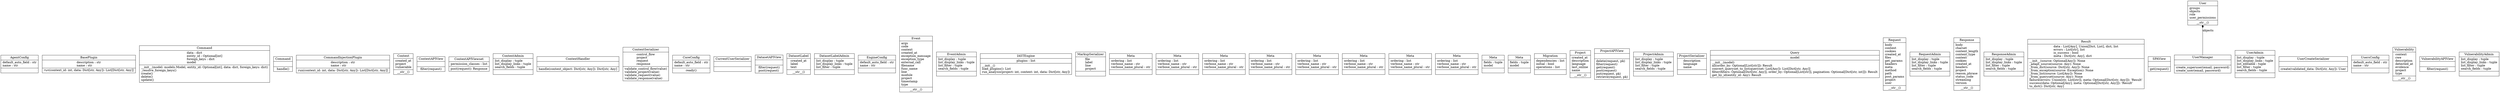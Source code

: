 digraph "classes" {
rankdir=BT
charset="utf-8"
"backend.agent.apps.AgentConfig" [color="black", fontcolor="black", label=<{AgentConfig|default_auto_field : str<br ALIGN="LEFT"/>name : str<br ALIGN="LEFT"/>|}>, shape="record", style="solid"];
"backend.engine.plugins.base.BasePlugin" [color="black", fontcolor="black", label=<{BasePlugin|description : str<br ALIGN="LEFT"/>name : str<br ALIGN="LEFT"/>|<I>run</I>(context_id: int, data: Dict[str, Any]): List[Dict[str, Any]]<br ALIGN="LEFT"/>}>, shape="record", style="solid"];
"backend.core.command.Command" [color="black", fontcolor="black", label=<{Command|data : dict<br ALIGN="LEFT"/>entity_id : Optional[int]<br ALIGN="LEFT"/>foreign_keys : dict<br ALIGN="LEFT"/>model<br ALIGN="LEFT"/>|__init__(model: models.Model, entity_id: Optional[int], data: dict, foreign_keys: dict)<br ALIGN="LEFT"/>_resolve_foreign_keys()<br ALIGN="LEFT"/>create()<br ALIGN="LEFT"/>delete()<br ALIGN="LEFT"/>update()<br ALIGN="LEFT"/>}>, shape="record", style="solid"];
"backend.core.management.commands.init_users.Command" [color="black", fontcolor="black", label=<{Command|<br ALIGN="LEFT"/>|handle()<br ALIGN="LEFT"/>}>, shape="record", style="solid"];
"backend.engine.plugins.cwe77_cmd_exec_plugin.CommandInjectionPlugin" [color="black", fontcolor="black", label=<{CommandInjectionPlugin|description : str<br ALIGN="LEFT"/>name : str<br ALIGN="LEFT"/>|run(context_id: int, data: Dict[str, Any]): List[Dict[str, Any]]<br ALIGN="LEFT"/>}>, shape="record", style="solid"];
"backend.core.models.contexts.Context" [color="black", fontcolor="black", label=<{Context|created_at<br ALIGN="LEFT"/>project<br ALIGN="LEFT"/>vulnerable<br ALIGN="LEFT"/>|__str__()<br ALIGN="LEFT"/>}>, shape="record", style="solid"];
"backend.users.views.context.ContextAPIView" [color="black", fontcolor="black", label=<{ContextAPIView|<br ALIGN="LEFT"/>|filter(request)<br ALIGN="LEFT"/>}>, shape="record", style="solid"];
"backend.agent.views.ContextAPIViewset" [color="black", fontcolor="black", label=<{ContextAPIViewset|permission_classes : list<br ALIGN="LEFT"/>|post(request): Response<br ALIGN="LEFT"/>}>, shape="record", style="solid"];
"backend.core.admin.contexts.ContextAdmin" [color="black", fontcolor="black", label=<{ContextAdmin|list_display : tuple<br ALIGN="LEFT"/>list_display_links : tuple<br ALIGN="LEFT"/>search_fields : tuple<br ALIGN="LEFT"/>|}>, shape="record", style="solid"];
"backend.engine.handler.ContextHandler" [color="black", fontcolor="black", label=<{ContextHandler|<br ALIGN="LEFT"/>|handle(context_object: Dict[str, Any]): Dict[str, Any]<br ALIGN="LEFT"/>}>, shape="record", style="solid"];
"backend.agent.views.ContextSerializer" [color="black", fontcolor="black", label=<{ContextSerializer|control_flow<br ALIGN="LEFT"/>project<br ALIGN="LEFT"/>request<br ALIGN="LEFT"/>response<br ALIGN="LEFT"/>|validate_control_flow(value)<br ALIGN="LEFT"/>validate_project(value)<br ALIGN="LEFT"/>validate_request(value)<br ALIGN="LEFT"/>validate_response(value)<br ALIGN="LEFT"/>}>, shape="record", style="solid"];
"backend.core.apps.CoreConfig" [color="black", fontcolor="black", label=<{CoreConfig|default_auto_field : str<br ALIGN="LEFT"/>name : str<br ALIGN="LEFT"/>|ready()<br ALIGN="LEFT"/>}>, shape="record", style="solid"];
"backend.users.serializers.CurrentUserSerializer" [color="black", fontcolor="black", label=<{CurrentUserSerializer|<br ALIGN="LEFT"/>|}>, shape="record", style="solid"];
"backend.users.views.dataset_label.DatasetAPIView" [color="black", fontcolor="black", label=<{DatasetAPIView|<br ALIGN="LEFT"/>|filter(request)<br ALIGN="LEFT"/>post(request)<br ALIGN="LEFT"/>}>, shape="record", style="solid"];
"backend.core.models.dataset_labels.DatasetLabel" [color="black", fontcolor="black", label=<{DatasetLabel|created_at<br ALIGN="LEFT"/>label<br ALIGN="LEFT"/>text<br ALIGN="LEFT"/>|__str__()<br ALIGN="LEFT"/>}>, shape="record", style="solid"];
"backend.core.admin.dataset_labels.DatasetLabelAdmin" [color="black", fontcolor="black", label=<{DatasetLabelAdmin|list_display : tuple<br ALIGN="LEFT"/>list_display_links : tuple<br ALIGN="LEFT"/>list_filter : tuple<br ALIGN="LEFT"/>|}>, shape="record", style="solid"];
"backend.engine.apps.EngineConfig" [color="black", fontcolor="black", label=<{EngineConfig|default_auto_field : str<br ALIGN="LEFT"/>name : str<br ALIGN="LEFT"/>|}>, shape="record", style="solid"];
"backend.core.models.events.Event" [color="black", fontcolor="black", label=<{Event|args<br ALIGN="LEFT"/>code<br ALIGN="LEFT"/>context<br ALIGN="LEFT"/>created_at<br ALIGN="LEFT"/>exception_message<br ALIGN="LEFT"/>exception_type<br ALIGN="LEFT"/>external_call<br ALIGN="LEFT"/>filename<br ALIGN="LEFT"/>func_name<br ALIGN="LEFT"/>line<br ALIGN="LEFT"/>module<br ALIGN="LEFT"/>project<br ALIGN="LEFT"/>timestamp<br ALIGN="LEFT"/>type<br ALIGN="LEFT"/>|__str__()<br ALIGN="LEFT"/>}>, shape="record", style="solid"];
"backend.core.admin.events.EventAdmin" [color="black", fontcolor="black", label=<{EventAdmin|list_display : tuple<br ALIGN="LEFT"/>list_display_links : tuple<br ALIGN="LEFT"/>list_filter : tuple<br ALIGN="LEFT"/>search_fields : tuple<br ALIGN="LEFT"/>|}>, shape="record", style="solid"];
"backend.engine.engine.IASTEngine" [color="black", fontcolor="black", label=<{IASTEngine|plugins : list<br ALIGN="LEFT"/>|__init__()<br ALIGN="LEFT"/>load_plugins(): List<br ALIGN="LEFT"/>run_analysis(project: int, context: int, data: Dict[str, Any])<br ALIGN="LEFT"/>}>, shape="record", style="solid"];
"backend.users.views.dataset_label.MarkupSerializer" [color="black", fontcolor="black", label=<{MarkupSerializer|file<br ALIGN="LEFT"/>label<br ALIGN="LEFT"/>line<br ALIGN="LEFT"/>project<br ALIGN="LEFT"/>|}>, shape="record", style="solid"];
"backend.core.models.requests.Request.Meta" [color="black", fontcolor="black", label=<{Meta|ordering : list<br ALIGN="LEFT"/>verbose_name : str<br ALIGN="LEFT"/>verbose_name_plural : str<br ALIGN="LEFT"/>|}>, shape="record", style="solid"];
"backend.core.models.events.Event.Meta" [color="black", fontcolor="black", label=<{Meta|ordering : list<br ALIGN="LEFT"/>verbose_name : str<br ALIGN="LEFT"/>verbose_name_plural : str<br ALIGN="LEFT"/>|}>, shape="record", style="solid"];
"backend.core.models.dataset_labels.DatasetLabel.Meta" [color="black", fontcolor="black", label=<{Meta|ordering : list<br ALIGN="LEFT"/>verbose_name : str<br ALIGN="LEFT"/>verbose_name_plural : str<br ALIGN="LEFT"/>|}>, shape="record", style="solid"];
"backend.core.models.vulnerabilities.Vulnerability.Meta" [color="black", fontcolor="black", label=<{Meta|ordering : list<br ALIGN="LEFT"/>verbose_name : str<br ALIGN="LEFT"/>verbose_name_plural : str<br ALIGN="LEFT"/>|}>, shape="record", style="solid"];
"backend.core.models.contexts.Context.Meta" [color="black", fontcolor="black", label=<{Meta|ordering : list<br ALIGN="LEFT"/>verbose_name : str<br ALIGN="LEFT"/>verbose_name_plural : str<br ALIGN="LEFT"/>|}>, shape="record", style="solid"];
"backend.core.models.users.User.Meta" [color="black", fontcolor="black", label=<{Meta|ordering : list<br ALIGN="LEFT"/>verbose_name : str<br ALIGN="LEFT"/>verbose_name_plural : str<br ALIGN="LEFT"/>|}>, shape="record", style="solid"];
"backend.core.models.projects.Project.Meta" [color="black", fontcolor="black", label=<{Meta|ordering : list<br ALIGN="LEFT"/>verbose_name : str<br ALIGN="LEFT"/>verbose_name_plural : str<br ALIGN="LEFT"/>|}>, shape="record", style="solid"];
"backend.core.models.responses.Response.Meta" [color="black", fontcolor="black", label=<{Meta|ordering : list<br ALIGN="LEFT"/>verbose_name : str<br ALIGN="LEFT"/>verbose_name_plural : str<br ALIGN="LEFT"/>|}>, shape="record", style="solid"];
"backend.users.serializers.UserCreateSerializer.Meta" [color="black", fontcolor="black", label=<{Meta|fields : tuple<br ALIGN="LEFT"/>model<br ALIGN="LEFT"/>|}>, shape="record", style="solid"];
"backend.users.serializers.CurrentUserSerializer.Meta" [color="black", fontcolor="black", label=<{Meta|fields : tuple<br ALIGN="LEFT"/>model<br ALIGN="LEFT"/>|}>, shape="record", style="solid"];
"backend.core.migrations.0001_initial.Migration" [color="black", fontcolor="black", label=<{Migration|dependencies : list<br ALIGN="LEFT"/>initial : bool<br ALIGN="LEFT"/>operations : list<br ALIGN="LEFT"/>|}>, shape="record", style="solid"];
"backend.core.models.projects.Project" [color="black", fontcolor="black", label=<{Project|created_at<br ALIGN="LEFT"/>description<br ALIGN="LEFT"/>language<br ALIGN="LEFT"/>last_online<br ALIGN="LEFT"/>name<br ALIGN="LEFT"/>|__str__()<br ALIGN="LEFT"/>}>, shape="record", style="solid"];
"backend.users.views.project.ProjectAPIView" [color="black", fontcolor="black", label=<{ProjectAPIView|<br ALIGN="LEFT"/>|delete(request, pk)<br ALIGN="LEFT"/>filter(request)<br ALIGN="LEFT"/>get(request)<br ALIGN="LEFT"/>post(request)<br ALIGN="LEFT"/>put(request, pk)<br ALIGN="LEFT"/>retrieve(request, pk)<br ALIGN="LEFT"/>}>, shape="record", style="solid"];
"backend.core.admin.projects.ProjectAdmin" [color="black", fontcolor="black", label=<{ProjectAdmin|list_display : tuple<br ALIGN="LEFT"/>list_display_links : tuple<br ALIGN="LEFT"/>list_filter : tuple<br ALIGN="LEFT"/>search_fields : tuple<br ALIGN="LEFT"/>|}>, shape="record", style="solid"];
"backend.users.views.project.ProjectSerializer" [color="black", fontcolor="black", label=<{ProjectSerializer|description<br ALIGN="LEFT"/>language<br ALIGN="LEFT"/>name<br ALIGN="LEFT"/>|}>, shape="record", style="solid"];
"backend.core.query.Query" [color="black", fontcolor="black", label=<{Query|model<br ALIGN="LEFT"/>|__init__(model)<br ALIGN="LEFT"/>all(order_by: Optional[List[str]]): Result<br ALIGN="LEFT"/>convert_queryset_to_list(queryset: List[Any]): List[Dict[str, Any]]<br ALIGN="LEFT"/>filter(filters: Optional[Dict[str, Any]], order_by: Optional[List[str]], pagination: Optional[Dict[str, int]]): Result<br ALIGN="LEFT"/>get_by_id(entity_id: Any): Result<br ALIGN="LEFT"/>}>, shape="record", style="solid"];
"backend.core.models.requests.Request" [color="black", fontcolor="black", label=<{Request|body<br ALIGN="LEFT"/>context<br ALIGN="LEFT"/>cookies<br ALIGN="LEFT"/>created_at<br ALIGN="LEFT"/>files<br ALIGN="LEFT"/>get_params<br ALIGN="LEFT"/>headers<br ALIGN="LEFT"/>meta<br ALIGN="LEFT"/>method<br ALIGN="LEFT"/>path<br ALIGN="LEFT"/>post_params<br ALIGN="LEFT"/>project<br ALIGN="LEFT"/>user<br ALIGN="LEFT"/>|__str__()<br ALIGN="LEFT"/>}>, shape="record", style="solid"];
"backend.core.admin.requests.RequestAdmin" [color="black", fontcolor="black", label=<{RequestAdmin|list_display : tuple<br ALIGN="LEFT"/>list_display_links : tuple<br ALIGN="LEFT"/>list_filter : tuple<br ALIGN="LEFT"/>search_fields : tuple<br ALIGN="LEFT"/>|}>, shape="record", style="solid"];
"backend.core.models.responses.Response" [color="black", fontcolor="black", label=<{Response|body<br ALIGN="LEFT"/>charset<br ALIGN="LEFT"/>content_length<br ALIGN="LEFT"/>content_type<br ALIGN="LEFT"/>context<br ALIGN="LEFT"/>cookies<br ALIGN="LEFT"/>created_at<br ALIGN="LEFT"/>headers<br ALIGN="LEFT"/>project<br ALIGN="LEFT"/>reason_phrase<br ALIGN="LEFT"/>status_code<br ALIGN="LEFT"/>streaming<br ALIGN="LEFT"/>version<br ALIGN="LEFT"/>|__str__()<br ALIGN="LEFT"/>}>, shape="record", style="solid"];
"backend.core.admin.responses.ResponseAdmin" [color="black", fontcolor="black", label=<{ResponseAdmin|list_display : tuple<br ALIGN="LEFT"/>list_display_links : tuple<br ALIGN="LEFT"/>list_filter : tuple<br ALIGN="LEFT"/>search_fields : tuple<br ALIGN="LEFT"/>|}>, shape="record", style="solid"];
"backend.core.result.Result" [color="black", fontcolor="black", label=<{Result|data : List[Any], Union[Dict, List], dict, list<br ALIGN="LEFT"/>errors : List[str], list<br ALIGN="LEFT"/>is_success : bool<br ALIGN="LEFT"/>meta : Dict[str, Any], dict<br ALIGN="LEFT"/>|__init__(source: Optional[Any]): None<br ALIGN="LEFT"/>_adapt_source(source: Any): None<br ALIGN="LEFT"/>_from_dict(source: Dict[str, Any]): None<br ALIGN="LEFT"/>_from_exception(source: Exception): None<br ALIGN="LEFT"/>_from_list(source: List[Any]): None<br ALIGN="LEFT"/>_from_queryset(source: Any): None<br ALIGN="LEFT"/>failure(errors: Union[str, List[str]], meta: Optional[Dict[str, Any]]): 'Result'<br ALIGN="LEFT"/>success(data: Optional[Any], meta: Optional[Dict[str, Any]]): 'Result'<br ALIGN="LEFT"/>to_dict(): Dict[str, Any]<br ALIGN="LEFT"/>}>, shape="record", style="solid"];
"backend.conf.urls.SPAView" [color="black", fontcolor="black", label=<{SPAView|<br ALIGN="LEFT"/>|get(request)<br ALIGN="LEFT"/>}>, shape="record", style="solid"];
"backend.core.models.users.User" [color="black", fontcolor="black", label=<{User|groups<br ALIGN="LEFT"/>objects<br ALIGN="LEFT"/>role<br ALIGN="LEFT"/>user_permissions<br ALIGN="LEFT"/>|__str__()<br ALIGN="LEFT"/>}>, shape="record", style="solid"];
"backend.core.admin.users.UserAdmin" [color="black", fontcolor="black", label=<{UserAdmin|list_display : tuple<br ALIGN="LEFT"/>list_display_links : tuple<br ALIGN="LEFT"/>list_editable : tuple<br ALIGN="LEFT"/>list_filter : tuple<br ALIGN="LEFT"/>search_fields : tuple<br ALIGN="LEFT"/>|}>, shape="record", style="solid"];
"backend.users.serializers.UserCreateSerializer" [color="black", fontcolor="black", label=<{UserCreateSerializer|<br ALIGN="LEFT"/>|create(validated_data: Dict[str, Any]): User<br ALIGN="LEFT"/>}>, shape="record", style="solid"];
"backend.core.models.users.UserManager" [color="black", fontcolor="black", label=<{UserManager|<br ALIGN="LEFT"/>|create_superuser(email, password)<br ALIGN="LEFT"/>create_user(email, password)<br ALIGN="LEFT"/>}>, shape="record", style="solid"];
"backend.users.apps.UsersConfig" [color="black", fontcolor="black", label=<{UsersConfig|default_auto_field : str<br ALIGN="LEFT"/>name : str<br ALIGN="LEFT"/>|}>, shape="record", style="solid"];
"backend.core.models.vulnerabilities.Vulnerability" [color="black", fontcolor="black", label=<{Vulnerability|context<br ALIGN="LEFT"/>cwe<br ALIGN="LEFT"/>description<br ALIGN="LEFT"/>detected_at<br ALIGN="LEFT"/>evidence<br ALIGN="LEFT"/>project<br ALIGN="LEFT"/>type<br ALIGN="LEFT"/>|__str__()<br ALIGN="LEFT"/>}>, shape="record", style="solid"];
"backend.users.views.vulnerability.VulnerabilityAPIView" [color="black", fontcolor="black", label=<{VulnerabilityAPIView|<br ALIGN="LEFT"/>|filter(request)<br ALIGN="LEFT"/>}>, shape="record", style="solid"];
"backend.core.admin.vulnerabilities.VulnerabilityAdmin" [color="black", fontcolor="black", label=<{VulnerabilityAdmin|list_display : tuple<br ALIGN="LEFT"/>list_display_links : tuple<br ALIGN="LEFT"/>list_filter : tuple<br ALIGN="LEFT"/>search_fields : tuple<br ALIGN="LEFT"/>|}>, shape="record", style="solid"];
"backend.core.models.users.UserManager" -> "backend.core.models.users.User" [arrowhead="diamond", arrowtail="none", fontcolor="black", label="objects", style="solid"];
}
